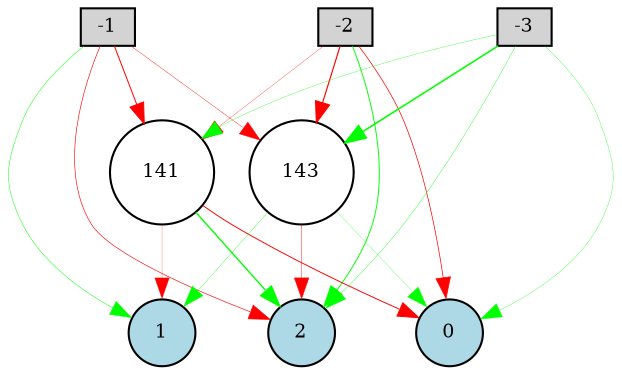 digraph {
	node [fontsize=9 height=0.2 shape=circle width=0.2]
	-1 [fillcolor=lightgray shape=box style=filled]
	-2 [fillcolor=lightgray shape=box style=filled]
	-3 [fillcolor=lightgray shape=box style=filled]
	0 [fillcolor=lightblue style=filled]
	1 [fillcolor=lightblue style=filled]
	2 [fillcolor=lightblue style=filled]
	141 [fillcolor=white style=filled]
	143 [fillcolor=white style=filled]
	-1 -> 141 [color=red penwidth=0.4754733942234629 style=solid]
	-1 -> 143 [color=red penwidth=0.18343845182915225 style=solid]
	-2 -> 141 [color=red penwidth=0.13928181923618566 style=solid]
	-2 -> 143 [color=red penwidth=0.5591027778390438 style=solid]
	-3 -> 141 [color=green penwidth=0.15162855263179725 style=solid]
	-3 -> 143 [color=green penwidth=0.7496359868811204 style=solid]
	141 -> 0 [color=red penwidth=0.4569506313458702 style=solid]
	141 -> 1 [color=red penwidth=0.10409834590078683 style=solid]
	141 -> 2 [color=green penwidth=0.6537209500505698 style=solid]
	143 -> 0 [color=green penwidth=0.12148534717615118 style=solid]
	143 -> 1 [color=green penwidth=0.15141854869915256 style=solid]
	143 -> 2 [color=red penwidth=0.20167442253641538 style=solid]
	-1 -> 1 [color=green penwidth=0.22812932912505618 style=solid]
	-1 -> 2 [color=red penwidth=0.29884924214438113 style=solid]
	-2 -> 0 [color=red penwidth=0.3406547051518707 style=solid]
	-2 -> 2 [color=green penwidth=0.4496352428559175 style=solid]
	-3 -> 0 [color=green penwidth=0.15351382637934058 style=solid]
	-3 -> 2 [color=green penwidth=0.1710989712959639 style=solid]
}

